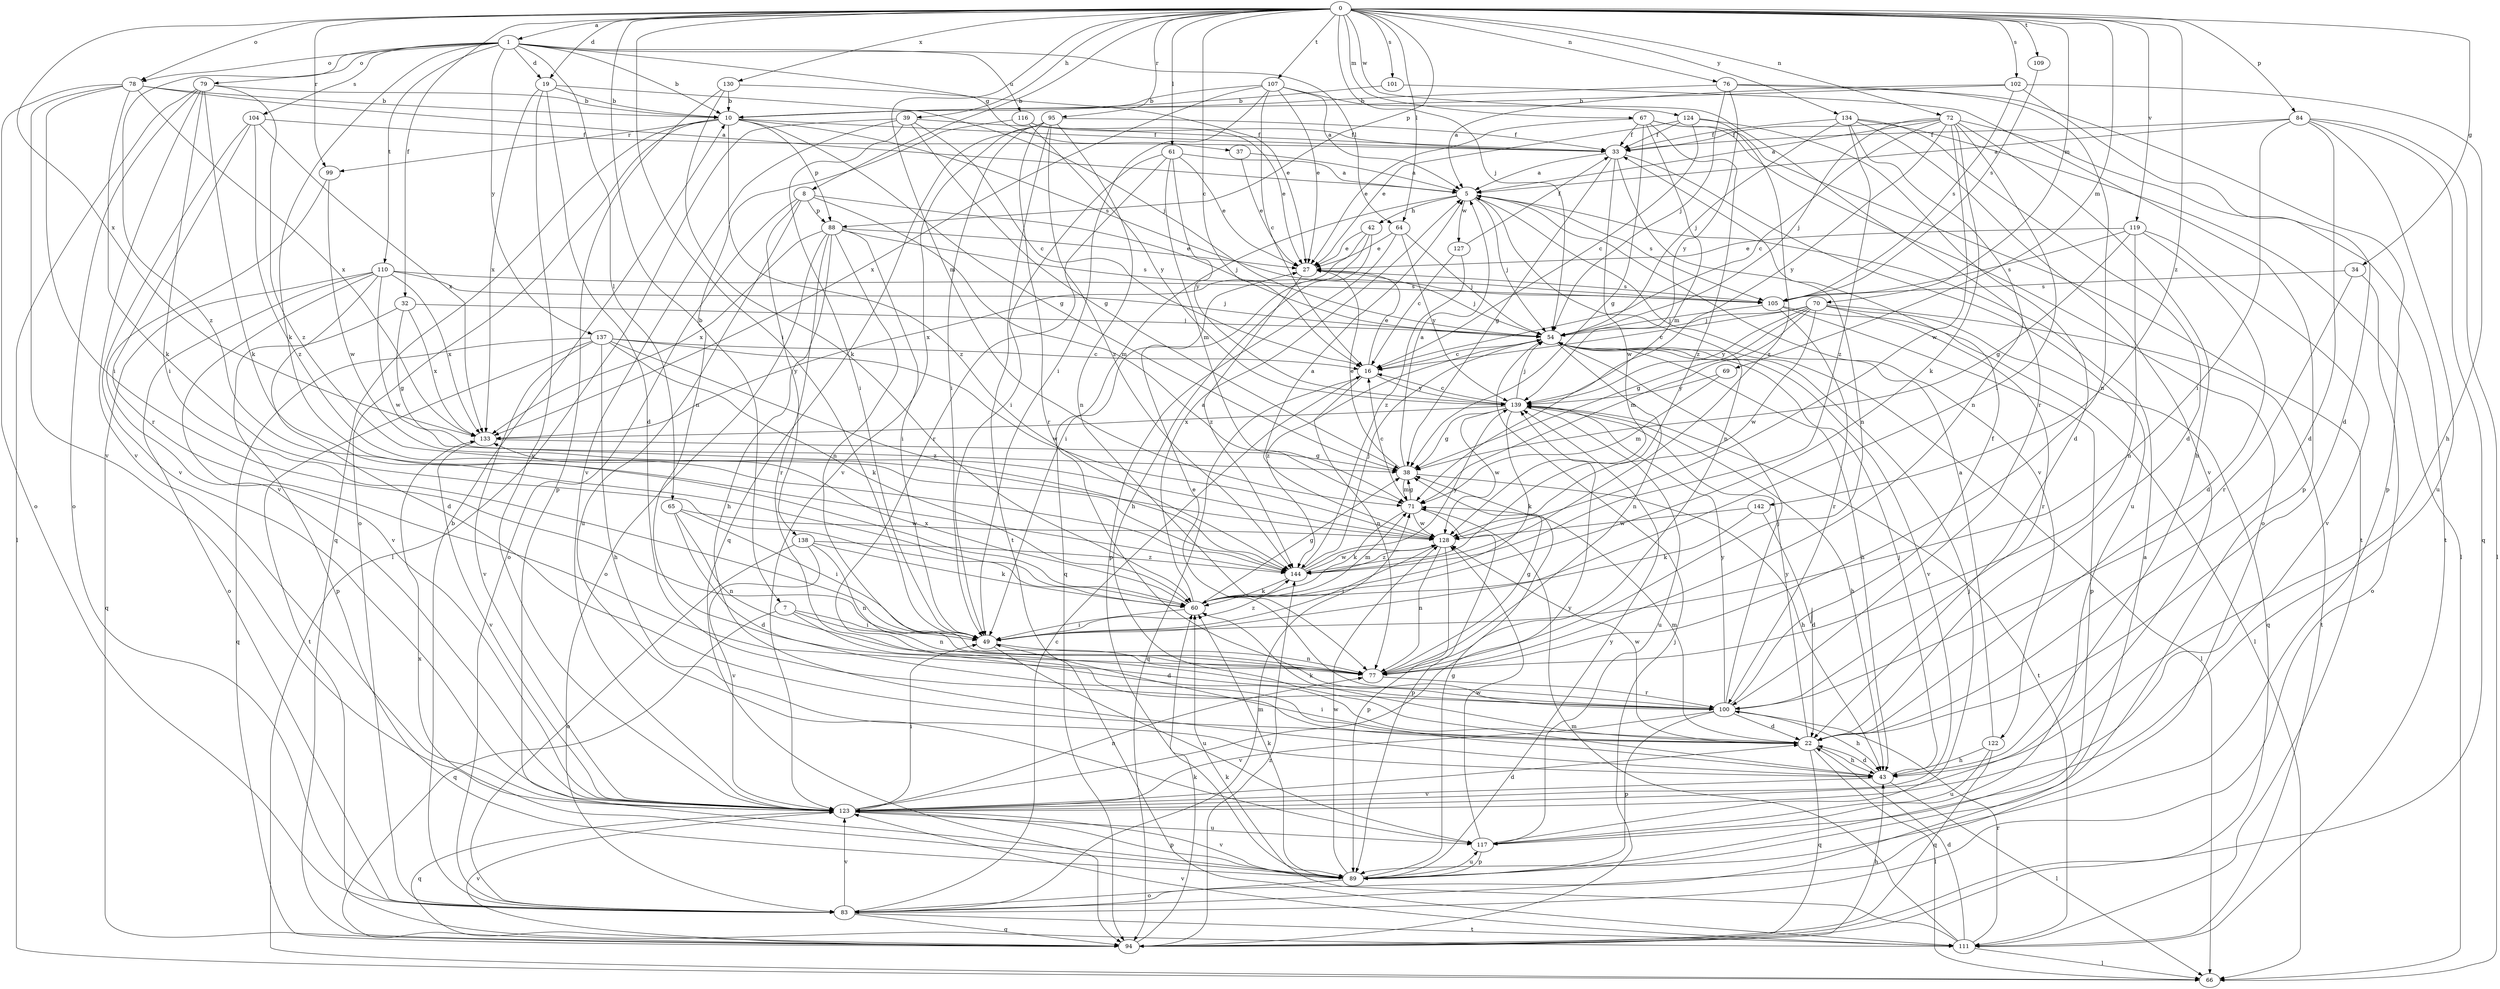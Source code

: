 strict digraph  {
0;
1;
5;
7;
8;
10;
16;
19;
22;
27;
32;
33;
34;
37;
38;
39;
42;
43;
49;
54;
60;
61;
64;
65;
66;
67;
69;
70;
71;
72;
76;
77;
78;
79;
83;
84;
88;
89;
94;
95;
99;
100;
101;
102;
104;
105;
107;
109;
110;
111;
116;
117;
119;
122;
123;
124;
127;
128;
130;
133;
134;
137;
138;
139;
142;
144;
0 -> 1  [label=a];
0 -> 7  [label=b];
0 -> 8  [label=b];
0 -> 16  [label=c];
0 -> 19  [label=d];
0 -> 32  [label=f];
0 -> 34  [label=g];
0 -> 39  [label=h];
0 -> 49  [label=i];
0 -> 54  [label=j];
0 -> 61  [label=l];
0 -> 64  [label=l];
0 -> 67  [label=m];
0 -> 69  [label=m];
0 -> 70  [label=m];
0 -> 71  [label=m];
0 -> 72  [label=n];
0 -> 76  [label=n];
0 -> 78  [label=o];
0 -> 84  [label=p];
0 -> 88  [label=p];
0 -> 95  [label=r];
0 -> 99  [label=r];
0 -> 101  [label=s];
0 -> 102  [label=s];
0 -> 107  [label=t];
0 -> 109  [label=t];
0 -> 119  [label=v];
0 -> 124  [label=w];
0 -> 130  [label=x];
0 -> 133  [label=x];
0 -> 134  [label=y];
0 -> 142  [label=z];
1 -> 10  [label=b];
1 -> 19  [label=d];
1 -> 37  [label=g];
1 -> 60  [label=k];
1 -> 64  [label=l];
1 -> 65  [label=l];
1 -> 78  [label=o];
1 -> 79  [label=o];
1 -> 104  [label=s];
1 -> 110  [label=t];
1 -> 116  [label=u];
1 -> 137  [label=y];
1 -> 144  [label=z];
5 -> 42  [label=h];
5 -> 54  [label=j];
5 -> 77  [label=n];
5 -> 94  [label=q];
5 -> 105  [label=s];
5 -> 122  [label=v];
5 -> 127  [label=w];
7 -> 22  [label=d];
7 -> 49  [label=i];
7 -> 77  [label=n];
7 -> 94  [label=q];
8 -> 54  [label=j];
8 -> 71  [label=m];
8 -> 83  [label=o];
8 -> 88  [label=p];
8 -> 117  [label=u];
8 -> 138  [label=y];
10 -> 33  [label=f];
10 -> 38  [label=g];
10 -> 83  [label=o];
10 -> 88  [label=p];
10 -> 94  [label=q];
10 -> 99  [label=r];
10 -> 105  [label=s];
10 -> 144  [label=z];
16 -> 27  [label=e];
16 -> 77  [label=n];
16 -> 94  [label=q];
16 -> 139  [label=y];
19 -> 10  [label=b];
19 -> 22  [label=d];
19 -> 54  [label=j];
19 -> 123  [label=v];
19 -> 133  [label=x];
22 -> 43  [label=h];
22 -> 60  [label=k];
22 -> 66  [label=l];
22 -> 71  [label=m];
22 -> 94  [label=q];
22 -> 128  [label=w];
22 -> 139  [label=y];
27 -> 54  [label=j];
27 -> 105  [label=s];
27 -> 144  [label=z];
32 -> 38  [label=g];
32 -> 54  [label=j];
32 -> 89  [label=p];
32 -> 133  [label=x];
33 -> 5  [label=a];
33 -> 38  [label=g];
33 -> 77  [label=n];
33 -> 117  [label=u];
33 -> 128  [label=w];
34 -> 83  [label=o];
34 -> 100  [label=r];
34 -> 105  [label=s];
37 -> 5  [label=a];
37 -> 27  [label=e];
38 -> 5  [label=a];
38 -> 27  [label=e];
38 -> 43  [label=h];
38 -> 71  [label=m];
39 -> 16  [label=c];
39 -> 33  [label=f];
39 -> 38  [label=g];
39 -> 49  [label=i];
39 -> 66  [label=l];
39 -> 123  [label=v];
42 -> 27  [label=e];
42 -> 43  [label=h];
42 -> 49  [label=i];
42 -> 133  [label=x];
43 -> 22  [label=d];
43 -> 49  [label=i];
43 -> 54  [label=j];
43 -> 66  [label=l];
43 -> 123  [label=v];
49 -> 77  [label=n];
49 -> 117  [label=u];
49 -> 144  [label=z];
54 -> 16  [label=c];
54 -> 43  [label=h];
54 -> 66  [label=l];
54 -> 77  [label=n];
54 -> 123  [label=v];
54 -> 144  [label=z];
60 -> 5  [label=a];
60 -> 38  [label=g];
60 -> 49  [label=i];
60 -> 71  [label=m];
60 -> 133  [label=x];
61 -> 5  [label=a];
61 -> 27  [label=e];
61 -> 49  [label=i];
61 -> 71  [label=m];
61 -> 100  [label=r];
61 -> 139  [label=y];
64 -> 27  [label=e];
64 -> 54  [label=j];
64 -> 89  [label=p];
64 -> 139  [label=y];
65 -> 22  [label=d];
65 -> 49  [label=i];
65 -> 77  [label=n];
65 -> 128  [label=w];
67 -> 27  [label=e];
67 -> 33  [label=f];
67 -> 38  [label=g];
67 -> 71  [label=m];
67 -> 83  [label=o];
67 -> 111  [label=t];
67 -> 144  [label=z];
69 -> 71  [label=m];
69 -> 139  [label=y];
70 -> 16  [label=c];
70 -> 38  [label=g];
70 -> 54  [label=j];
70 -> 71  [label=m];
70 -> 94  [label=q];
70 -> 100  [label=r];
70 -> 111  [label=t];
70 -> 128  [label=w];
70 -> 139  [label=y];
71 -> 16  [label=c];
71 -> 38  [label=g];
71 -> 60  [label=k];
71 -> 89  [label=p];
71 -> 128  [label=w];
72 -> 5  [label=a];
72 -> 16  [label=c];
72 -> 33  [label=f];
72 -> 43  [label=h];
72 -> 49  [label=i];
72 -> 54  [label=j];
72 -> 60  [label=k];
72 -> 111  [label=t];
72 -> 128  [label=w];
72 -> 139  [label=y];
76 -> 10  [label=b];
76 -> 54  [label=j];
76 -> 77  [label=n];
76 -> 89  [label=p];
76 -> 139  [label=y];
77 -> 38  [label=g];
77 -> 100  [label=r];
78 -> 5  [label=a];
78 -> 10  [label=b];
78 -> 49  [label=i];
78 -> 60  [label=k];
78 -> 83  [label=o];
78 -> 123  [label=v];
78 -> 133  [label=x];
79 -> 10  [label=b];
79 -> 49  [label=i];
79 -> 60  [label=k];
79 -> 66  [label=l];
79 -> 83  [label=o];
79 -> 123  [label=v];
79 -> 144  [label=z];
83 -> 5  [label=a];
83 -> 10  [label=b];
83 -> 16  [label=c];
83 -> 71  [label=m];
83 -> 94  [label=q];
83 -> 111  [label=t];
83 -> 123  [label=v];
84 -> 5  [label=a];
84 -> 22  [label=d];
84 -> 33  [label=f];
84 -> 49  [label=i];
84 -> 66  [label=l];
84 -> 94  [label=q];
84 -> 117  [label=u];
88 -> 27  [label=e];
88 -> 43  [label=h];
88 -> 49  [label=i];
88 -> 77  [label=n];
88 -> 83  [label=o];
88 -> 100  [label=r];
88 -> 105  [label=s];
88 -> 133  [label=x];
89 -> 38  [label=g];
89 -> 60  [label=k];
89 -> 83  [label=o];
89 -> 117  [label=u];
89 -> 123  [label=v];
89 -> 128  [label=w];
89 -> 133  [label=x];
89 -> 139  [label=y];
94 -> 43  [label=h];
94 -> 54  [label=j];
94 -> 60  [label=k];
94 -> 123  [label=v];
94 -> 144  [label=z];
95 -> 33  [label=f];
95 -> 49  [label=i];
95 -> 77  [label=n];
95 -> 94  [label=q];
95 -> 100  [label=r];
95 -> 111  [label=t];
95 -> 123  [label=v];
95 -> 144  [label=z];
99 -> 123  [label=v];
99 -> 128  [label=w];
100 -> 22  [label=d];
100 -> 27  [label=e];
100 -> 33  [label=f];
100 -> 43  [label=h];
100 -> 54  [label=j];
100 -> 89  [label=p];
100 -> 123  [label=v];
100 -> 139  [label=y];
101 -> 10  [label=b];
101 -> 89  [label=p];
102 -> 5  [label=a];
102 -> 10  [label=b];
102 -> 22  [label=d];
102 -> 43  [label=h];
102 -> 105  [label=s];
104 -> 33  [label=f];
104 -> 100  [label=r];
104 -> 123  [label=v];
104 -> 133  [label=x];
104 -> 144  [label=z];
105 -> 54  [label=j];
105 -> 66  [label=l];
105 -> 89  [label=p];
105 -> 100  [label=r];
107 -> 5  [label=a];
107 -> 10  [label=b];
107 -> 16  [label=c];
107 -> 27  [label=e];
107 -> 49  [label=i];
107 -> 100  [label=r];
107 -> 133  [label=x];
109 -> 105  [label=s];
110 -> 22  [label=d];
110 -> 54  [label=j];
110 -> 83  [label=o];
110 -> 94  [label=q];
110 -> 105  [label=s];
110 -> 123  [label=v];
110 -> 128  [label=w];
110 -> 133  [label=x];
111 -> 22  [label=d];
111 -> 60  [label=k];
111 -> 66  [label=l];
111 -> 71  [label=m];
111 -> 100  [label=r];
111 -> 123  [label=v];
116 -> 27  [label=e];
116 -> 33  [label=f];
116 -> 77  [label=n];
116 -> 139  [label=y];
117 -> 54  [label=j];
117 -> 89  [label=p];
117 -> 128  [label=w];
119 -> 22  [label=d];
119 -> 27  [label=e];
119 -> 38  [label=g];
119 -> 77  [label=n];
119 -> 105  [label=s];
119 -> 123  [label=v];
122 -> 5  [label=a];
122 -> 43  [label=h];
122 -> 94  [label=q];
122 -> 117  [label=u];
123 -> 22  [label=d];
123 -> 49  [label=i];
123 -> 77  [label=n];
123 -> 89  [label=p];
123 -> 94  [label=q];
123 -> 117  [label=u];
123 -> 139  [label=y];
124 -> 16  [label=c];
124 -> 22  [label=d];
124 -> 27  [label=e];
124 -> 33  [label=f];
124 -> 144  [label=z];
127 -> 16  [label=c];
127 -> 33  [label=f];
127 -> 144  [label=z];
128 -> 5  [label=a];
128 -> 49  [label=i];
128 -> 77  [label=n];
128 -> 89  [label=p];
128 -> 144  [label=z];
130 -> 10  [label=b];
130 -> 27  [label=e];
130 -> 60  [label=k];
130 -> 89  [label=p];
133 -> 38  [label=g];
133 -> 123  [label=v];
134 -> 22  [label=d];
134 -> 33  [label=f];
134 -> 54  [label=j];
134 -> 66  [label=l];
134 -> 77  [label=n];
134 -> 123  [label=v];
134 -> 144  [label=z];
137 -> 16  [label=c];
137 -> 43  [label=h];
137 -> 60  [label=k];
137 -> 94  [label=q];
137 -> 111  [label=t];
137 -> 123  [label=v];
137 -> 128  [label=w];
137 -> 144  [label=z];
138 -> 60  [label=k];
138 -> 77  [label=n];
138 -> 83  [label=o];
138 -> 123  [label=v];
138 -> 144  [label=z];
139 -> 16  [label=c];
139 -> 38  [label=g];
139 -> 43  [label=h];
139 -> 54  [label=j];
139 -> 60  [label=k];
139 -> 111  [label=t];
139 -> 117  [label=u];
139 -> 128  [label=w];
139 -> 133  [label=x];
142 -> 22  [label=d];
142 -> 60  [label=k];
142 -> 128  [label=w];
144 -> 54  [label=j];
144 -> 60  [label=k];
144 -> 128  [label=w];
144 -> 139  [label=y];
}
